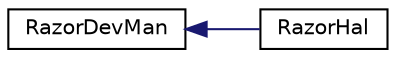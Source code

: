 digraph G
{
  edge [fontname="Helvetica",fontsize="10",labelfontname="Helvetica",labelfontsize="10"];
  node [fontname="Helvetica",fontsize="10",shape=record];
  rankdir=LR;
  Node1 [label="RazorDevMan",height=0.2,width=0.4,color="black", fillcolor="white", style="filled",URL="$classRazorDevMan.html"];
  Node1 -> Node2 [dir=back,color="midnightblue",fontsize="10",style="solid",fontname="Helvetica"];
  Node2 [label="RazorHal",height=0.2,width=0.4,color="black", fillcolor="white", style="filled",URL="$classRazorHal.html",tooltip="manages the device mounting"];
}
